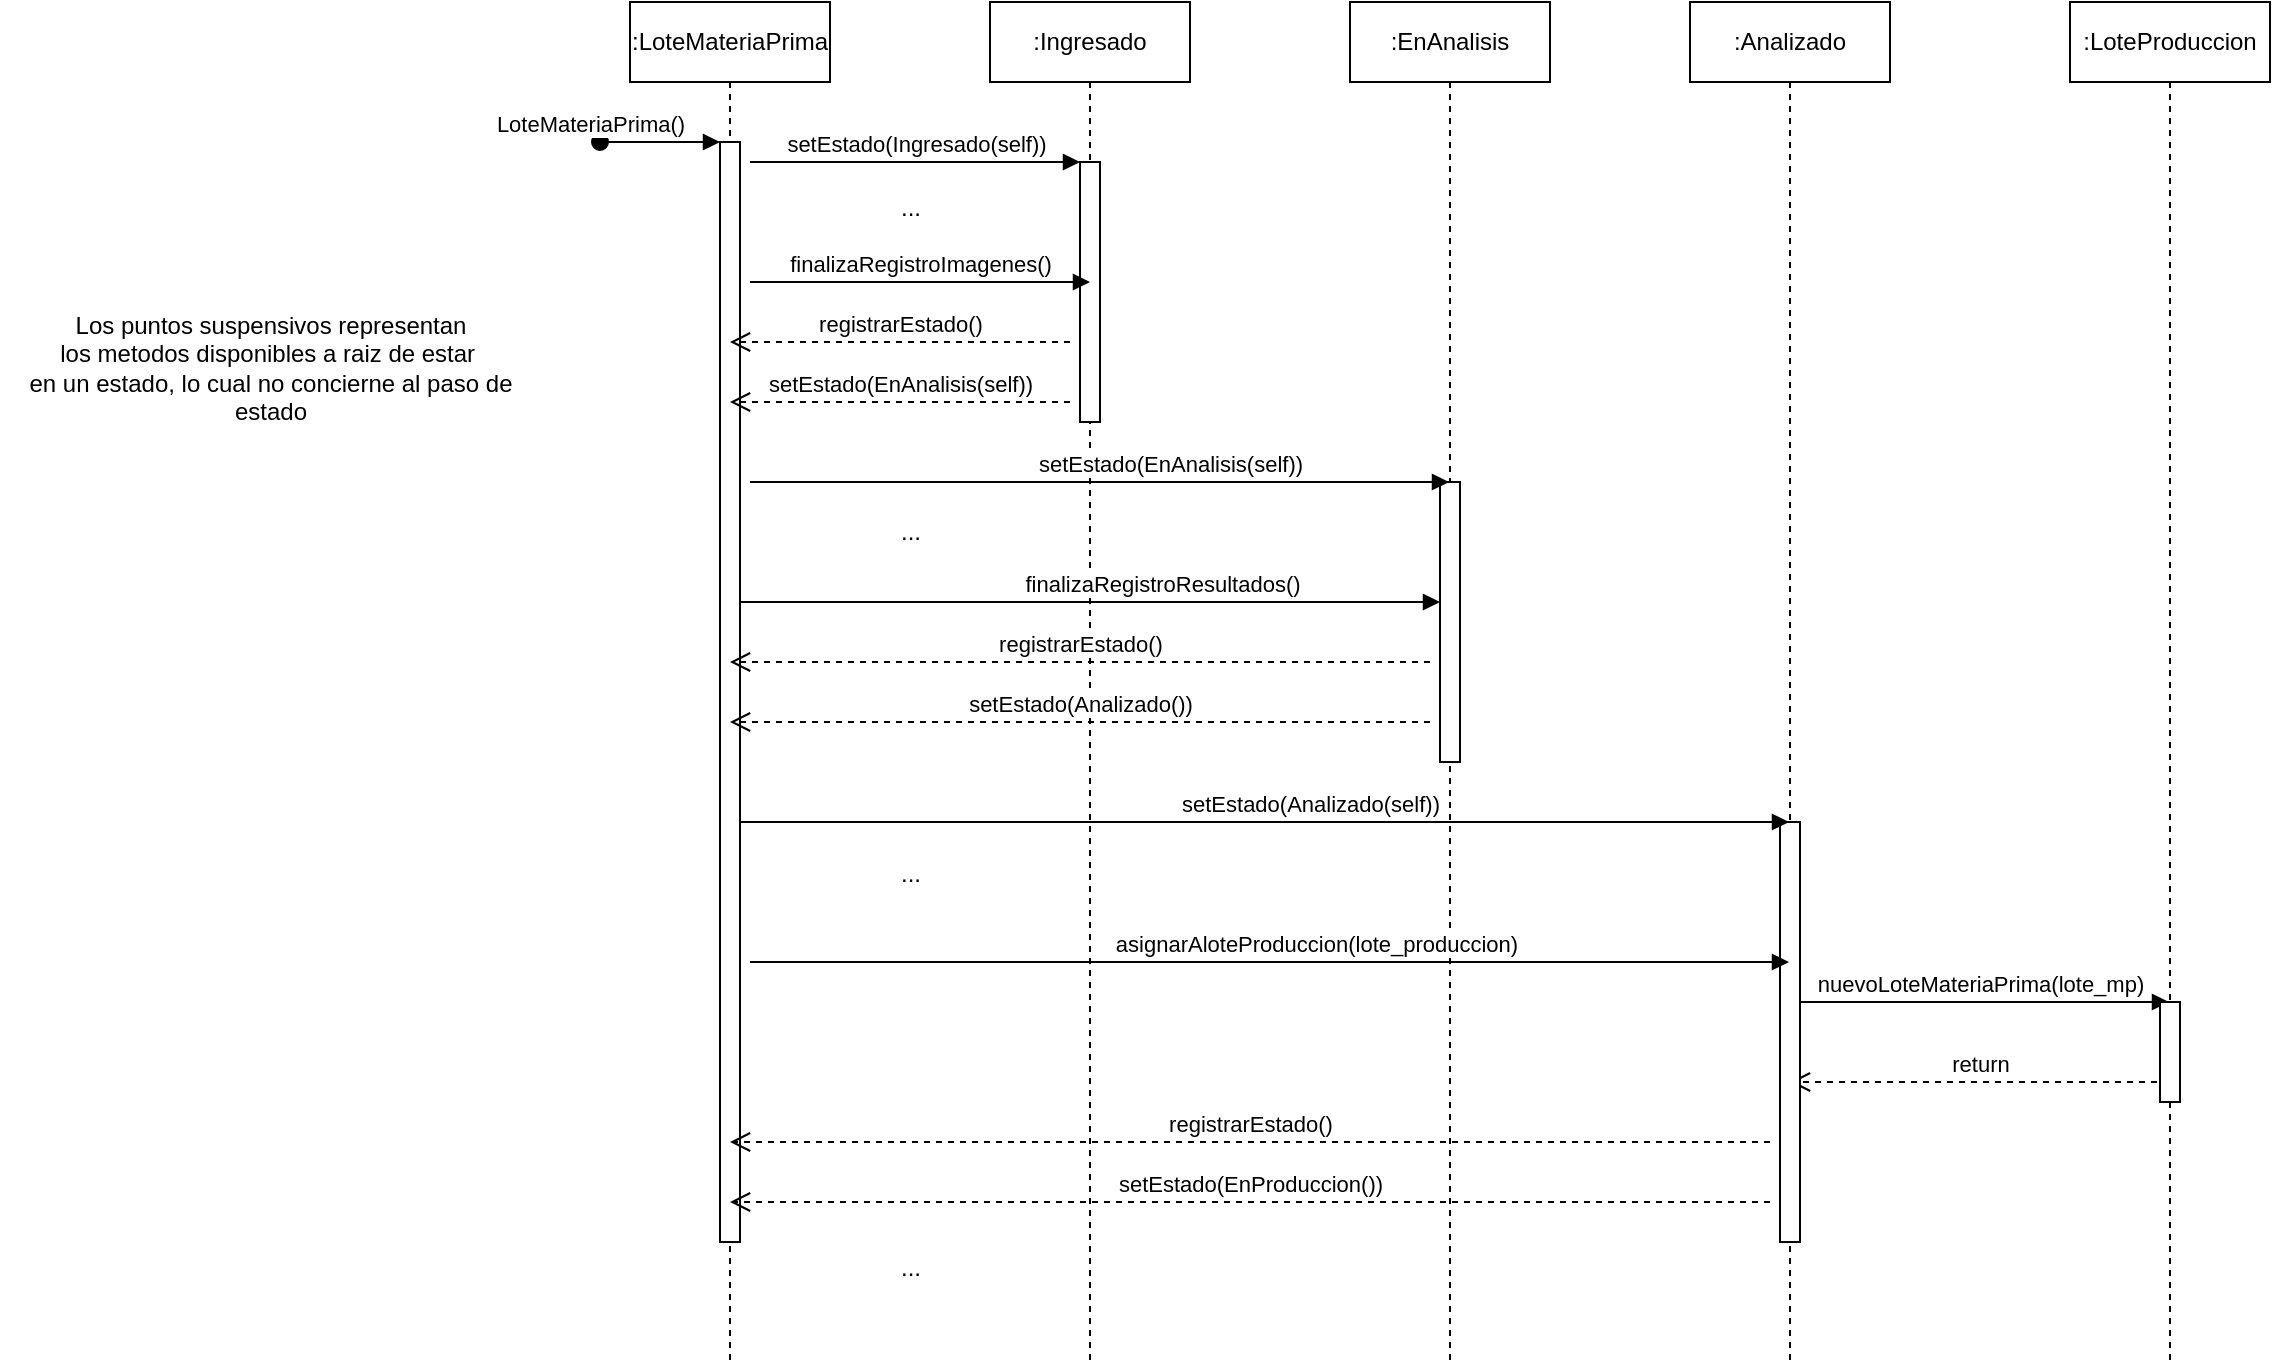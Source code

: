 <mxfile version="26.1.1">
  <diagram name="Page-1" id="2YBvvXClWsGukQMizWep">
    <mxGraphModel dx="2819" dy="878" grid="1" gridSize="10" guides="1" tooltips="1" connect="1" arrows="1" fold="1" page="1" pageScale="1" pageWidth="850" pageHeight="1100" math="0" shadow="0">
      <root>
        <mxCell id="0" />
        <mxCell id="1" parent="0" />
        <mxCell id="aM9ryv3xv72pqoxQDRHE-1" value=":LoteMateriaPrima" style="shape=umlLifeline;perimeter=lifelinePerimeter;whiteSpace=wrap;html=1;container=0;dropTarget=0;collapsible=0;recursiveResize=0;outlineConnect=0;portConstraint=eastwest;newEdgeStyle={&quot;edgeStyle&quot;:&quot;elbowEdgeStyle&quot;,&quot;elbow&quot;:&quot;vertical&quot;,&quot;curved&quot;:0,&quot;rounded&quot;:0};" parent="1" vertex="1">
          <mxGeometry x="40" y="40" width="100" height="680" as="geometry" />
        </mxCell>
        <mxCell id="aM9ryv3xv72pqoxQDRHE-2" value="" style="html=1;points=[];perimeter=orthogonalPerimeter;outlineConnect=0;targetShapes=umlLifeline;portConstraint=eastwest;newEdgeStyle={&quot;edgeStyle&quot;:&quot;elbowEdgeStyle&quot;,&quot;elbow&quot;:&quot;vertical&quot;,&quot;curved&quot;:0,&quot;rounded&quot;:0};" parent="aM9ryv3xv72pqoxQDRHE-1" vertex="1">
          <mxGeometry x="45" y="70" width="10" height="550" as="geometry" />
        </mxCell>
        <mxCell id="aM9ryv3xv72pqoxQDRHE-3" value="LoteMateriaPrima()" style="html=1;verticalAlign=bottom;startArrow=oval;endArrow=block;startSize=8;edgeStyle=elbowEdgeStyle;elbow=vertical;curved=0;rounded=0;" parent="aM9ryv3xv72pqoxQDRHE-1" target="aM9ryv3xv72pqoxQDRHE-2" edge="1">
          <mxGeometry x="-1" y="5" relative="1" as="geometry">
            <mxPoint x="-15" y="70" as="sourcePoint" />
            <mxPoint x="-5" y="5" as="offset" />
          </mxGeometry>
        </mxCell>
        <mxCell id="aM9ryv3xv72pqoxQDRHE-5" value=":Ingresado" style="shape=umlLifeline;perimeter=lifelinePerimeter;whiteSpace=wrap;html=1;container=0;dropTarget=0;collapsible=0;recursiveResize=0;outlineConnect=0;portConstraint=eastwest;newEdgeStyle={&quot;edgeStyle&quot;:&quot;elbowEdgeStyle&quot;,&quot;elbow&quot;:&quot;vertical&quot;,&quot;curved&quot;:0,&quot;rounded&quot;:0};" parent="1" vertex="1">
          <mxGeometry x="220" y="40" width="100" height="680" as="geometry" />
        </mxCell>
        <mxCell id="aM9ryv3xv72pqoxQDRHE-6" value="" style="html=1;points=[];perimeter=orthogonalPerimeter;outlineConnect=0;targetShapes=umlLifeline;portConstraint=eastwest;newEdgeStyle={&quot;edgeStyle&quot;:&quot;elbowEdgeStyle&quot;,&quot;elbow&quot;:&quot;vertical&quot;,&quot;curved&quot;:0,&quot;rounded&quot;:0};" parent="aM9ryv3xv72pqoxQDRHE-5" vertex="1">
          <mxGeometry x="45" y="80" width="10" height="130" as="geometry" />
        </mxCell>
        <mxCell id="aM9ryv3xv72pqoxQDRHE-7" value="finalizaRegistroImagenes()" style="html=1;verticalAlign=bottom;endArrow=block;edgeStyle=elbowEdgeStyle;elbow=vertical;curved=0;rounded=0;" parent="1" edge="1">
          <mxGeometry x="-0.002" relative="1" as="geometry">
            <mxPoint x="100" y="180" as="sourcePoint" />
            <Array as="points">
              <mxPoint x="185" y="180" />
            </Array>
            <mxPoint x="270" y="180" as="targetPoint" />
            <mxPoint as="offset" />
          </mxGeometry>
        </mxCell>
        <mxCell id="aM9ryv3xv72pqoxQDRHE-8" value="return" style="html=1;verticalAlign=bottom;endArrow=open;dashed=1;endSize=8;edgeStyle=elbowEdgeStyle;elbow=vertical;curved=0;rounded=0;" parent="1" source="_TkNcj0-YgPWnxvyWZk9-20" edge="1">
          <mxGeometry relative="1" as="geometry">
            <mxPoint x="620" y="580.0" as="targetPoint" />
            <Array as="points">
              <mxPoint x="715" y="580" />
            </Array>
            <mxPoint x="790" y="580.0" as="sourcePoint" />
          </mxGeometry>
        </mxCell>
        <mxCell id="_TkNcj0-YgPWnxvyWZk9-1" value="setEstado(Ingresado(self))" style="html=1;verticalAlign=bottom;endArrow=block;edgeStyle=elbowEdgeStyle;elbow=vertical;curved=0;rounded=0;" parent="1" target="aM9ryv3xv72pqoxQDRHE-6" edge="1">
          <mxGeometry relative="1" as="geometry">
            <mxPoint x="100" y="120" as="sourcePoint" />
            <Array as="points">
              <mxPoint x="185" y="120" />
            </Array>
            <mxPoint x="260" y="120" as="targetPoint" />
            <mxPoint as="offset" />
          </mxGeometry>
        </mxCell>
        <mxCell id="_TkNcj0-YgPWnxvyWZk9-3" value="nuevoLoteMateriaPrima(lote_mp)" style="html=1;verticalAlign=bottom;endArrow=block;edgeStyle=elbowEdgeStyle;elbow=vertical;curved=0;rounded=0;" parent="1" target="_TkNcj0-YgPWnxvyWZk9-20" edge="1">
          <mxGeometry x="-0.002" relative="1" as="geometry">
            <mxPoint x="620" y="540" as="sourcePoint" />
            <Array as="points">
              <mxPoint x="705" y="540" />
            </Array>
            <mxPoint x="790" y="540" as="targetPoint" />
            <mxPoint as="offset" />
          </mxGeometry>
        </mxCell>
        <mxCell id="_TkNcj0-YgPWnxvyWZk9-4" value="setEstado(EnAnalisis(self))" style="html=1;verticalAlign=bottom;endArrow=open;dashed=1;endSize=8;edgeStyle=elbowEdgeStyle;elbow=vertical;curved=0;rounded=0;" parent="1" edge="1">
          <mxGeometry relative="1" as="geometry">
            <mxPoint x="90" y="240.0" as="targetPoint" />
            <Array as="points">
              <mxPoint x="185" y="240" />
            </Array>
            <mxPoint x="260" y="240.0" as="sourcePoint" />
          </mxGeometry>
        </mxCell>
        <mxCell id="_TkNcj0-YgPWnxvyWZk9-5" value=":EnAnalisis" style="shape=umlLifeline;perimeter=lifelinePerimeter;whiteSpace=wrap;html=1;container=0;dropTarget=0;collapsible=0;recursiveResize=0;outlineConnect=0;portConstraint=eastwest;newEdgeStyle={&quot;edgeStyle&quot;:&quot;elbowEdgeStyle&quot;,&quot;elbow&quot;:&quot;vertical&quot;,&quot;curved&quot;:0,&quot;rounded&quot;:0};" parent="1" vertex="1">
          <mxGeometry x="400" y="40" width="100" height="680" as="geometry" />
        </mxCell>
        <mxCell id="_TkNcj0-YgPWnxvyWZk9-6" value="" style="html=1;points=[];perimeter=orthogonalPerimeter;outlineConnect=0;targetShapes=umlLifeline;portConstraint=eastwest;newEdgeStyle={&quot;edgeStyle&quot;:&quot;elbowEdgeStyle&quot;,&quot;elbow&quot;:&quot;vertical&quot;,&quot;curved&quot;:0,&quot;rounded&quot;:0};" parent="_TkNcj0-YgPWnxvyWZk9-5" vertex="1">
          <mxGeometry x="45" y="240" width="10" height="140" as="geometry" />
        </mxCell>
        <mxCell id="_TkNcj0-YgPWnxvyWZk9-7" value="registrarEstado()" style="html=1;verticalAlign=bottom;endArrow=open;dashed=1;endSize=8;edgeStyle=elbowEdgeStyle;elbow=vertical;curved=0;rounded=0;" parent="1" edge="1">
          <mxGeometry relative="1" as="geometry">
            <mxPoint x="90" y="210.0" as="targetPoint" />
            <Array as="points">
              <mxPoint x="185" y="210" />
            </Array>
            <mxPoint x="260" y="210.0" as="sourcePoint" />
          </mxGeometry>
        </mxCell>
        <mxCell id="_TkNcj0-YgPWnxvyWZk9-8" value="setEstado(EnAnalisis(self))" style="html=1;verticalAlign=bottom;endArrow=block;edgeStyle=elbowEdgeStyle;elbow=vertical;curved=0;rounded=0;" parent="1" target="_TkNcj0-YgPWnxvyWZk9-5" edge="1">
          <mxGeometry x="0.202" relative="1" as="geometry">
            <mxPoint x="100" y="280" as="sourcePoint" />
            <Array as="points">
              <mxPoint x="185" y="280" />
            </Array>
            <mxPoint x="270" y="280" as="targetPoint" />
            <mxPoint as="offset" />
          </mxGeometry>
        </mxCell>
        <mxCell id="_TkNcj0-YgPWnxvyWZk9-9" value="..." style="text;html=1;align=center;verticalAlign=middle;resizable=0;points=[];autosize=1;strokeColor=none;fillColor=none;" parent="1" vertex="1">
          <mxGeometry x="165" y="128" width="30" height="30" as="geometry" />
        </mxCell>
        <mxCell id="_TkNcj0-YgPWnxvyWZk9-10" value="finalizaRegistroResultados()" style="html=1;verticalAlign=bottom;endArrow=block;edgeStyle=elbowEdgeStyle;elbow=vertical;curved=0;rounded=0;" parent="1" target="_TkNcj0-YgPWnxvyWZk9-6" edge="1">
          <mxGeometry x="0.202" relative="1" as="geometry">
            <mxPoint x="95" y="340" as="sourcePoint" />
            <Array as="points">
              <mxPoint x="180" y="340" />
            </Array>
            <mxPoint x="445" y="340" as="targetPoint" />
            <mxPoint as="offset" />
          </mxGeometry>
        </mxCell>
        <mxCell id="_TkNcj0-YgPWnxvyWZk9-11" value="..." style="text;html=1;align=center;verticalAlign=middle;resizable=0;points=[];autosize=1;strokeColor=none;fillColor=none;" parent="1" vertex="1">
          <mxGeometry x="165" y="290" width="30" height="30" as="geometry" />
        </mxCell>
        <mxCell id="_TkNcj0-YgPWnxvyWZk9-13" value="registrarEstado()" style="html=1;verticalAlign=bottom;endArrow=open;dashed=1;endSize=8;edgeStyle=elbowEdgeStyle;elbow=vertical;curved=0;rounded=0;" parent="1" target="aM9ryv3xv72pqoxQDRHE-1" edge="1">
          <mxGeometry relative="1" as="geometry">
            <mxPoint x="270" y="370.0" as="targetPoint" />
            <Array as="points">
              <mxPoint x="365" y="370" />
            </Array>
            <mxPoint x="440" y="370.0" as="sourcePoint" />
          </mxGeometry>
        </mxCell>
        <mxCell id="_TkNcj0-YgPWnxvyWZk9-14" value="setEstado(Analizado())" style="html=1;verticalAlign=bottom;endArrow=open;dashed=1;endSize=8;edgeStyle=elbowEdgeStyle;elbow=vertical;curved=0;rounded=0;" parent="1" edge="1">
          <mxGeometry relative="1" as="geometry">
            <mxPoint x="90" y="400" as="targetPoint" />
            <Array as="points">
              <mxPoint x="365" y="400" />
            </Array>
            <mxPoint x="440" y="400.0" as="sourcePoint" />
          </mxGeometry>
        </mxCell>
        <mxCell id="_TkNcj0-YgPWnxvyWZk9-15" value=":Analizado" style="shape=umlLifeline;perimeter=lifelinePerimeter;whiteSpace=wrap;html=1;container=0;dropTarget=0;collapsible=0;recursiveResize=0;outlineConnect=0;portConstraint=eastwest;newEdgeStyle={&quot;edgeStyle&quot;:&quot;elbowEdgeStyle&quot;,&quot;elbow&quot;:&quot;vertical&quot;,&quot;curved&quot;:0,&quot;rounded&quot;:0};" parent="1" vertex="1">
          <mxGeometry x="570" y="40" width="100" height="680" as="geometry" />
        </mxCell>
        <mxCell id="_TkNcj0-YgPWnxvyWZk9-16" value="" style="html=1;points=[];perimeter=orthogonalPerimeter;outlineConnect=0;targetShapes=umlLifeline;portConstraint=eastwest;newEdgeStyle={&quot;edgeStyle&quot;:&quot;elbowEdgeStyle&quot;,&quot;elbow&quot;:&quot;vertical&quot;,&quot;curved&quot;:0,&quot;rounded&quot;:0};" parent="_TkNcj0-YgPWnxvyWZk9-15" vertex="1">
          <mxGeometry x="45" y="410" width="10" height="210" as="geometry" />
        </mxCell>
        <mxCell id="_TkNcj0-YgPWnxvyWZk9-17" value="setEstado(Analizado(self))" style="html=1;verticalAlign=bottom;endArrow=block;edgeStyle=elbowEdgeStyle;elbow=vertical;curved=0;rounded=0;" parent="1" target="_TkNcj0-YgPWnxvyWZk9-15" edge="1">
          <mxGeometry x="0.087" relative="1" as="geometry">
            <mxPoint x="95" y="450" as="sourcePoint" />
            <Array as="points">
              <mxPoint x="180" y="450" />
            </Array>
            <mxPoint x="445" y="450" as="targetPoint" />
            <mxPoint as="offset" />
          </mxGeometry>
        </mxCell>
        <mxCell id="_TkNcj0-YgPWnxvyWZk9-18" value="...&lt;div&gt;&lt;br&gt;&lt;/div&gt;" style="text;html=1;align=center;verticalAlign=middle;resizable=0;points=[];autosize=1;strokeColor=none;fillColor=none;" parent="1" vertex="1">
          <mxGeometry x="165" y="463" width="30" height="40" as="geometry" />
        </mxCell>
        <mxCell id="_TkNcj0-YgPWnxvyWZk9-19" value="asignarAloteProduccion(lote_produccion)" style="html=1;verticalAlign=bottom;endArrow=block;edgeStyle=elbowEdgeStyle;elbow=vertical;curved=0;rounded=0;" parent="1" target="_TkNcj0-YgPWnxvyWZk9-15" edge="1">
          <mxGeometry x="0.087" relative="1" as="geometry">
            <mxPoint x="100" y="520" as="sourcePoint" />
            <Array as="points">
              <mxPoint x="185" y="520" />
            </Array>
            <mxPoint x="625" y="520" as="targetPoint" />
            <mxPoint as="offset" />
          </mxGeometry>
        </mxCell>
        <mxCell id="_TkNcj0-YgPWnxvyWZk9-20" value=":LoteProduccion" style="shape=umlLifeline;perimeter=lifelinePerimeter;whiteSpace=wrap;html=1;container=0;dropTarget=0;collapsible=0;recursiveResize=0;outlineConnect=0;portConstraint=eastwest;newEdgeStyle={&quot;edgeStyle&quot;:&quot;elbowEdgeStyle&quot;,&quot;elbow&quot;:&quot;vertical&quot;,&quot;curved&quot;:0,&quot;rounded&quot;:0};" parent="1" vertex="1">
          <mxGeometry x="760" y="40" width="100" height="680" as="geometry" />
        </mxCell>
        <mxCell id="_TkNcj0-YgPWnxvyWZk9-21" value="" style="html=1;points=[];perimeter=orthogonalPerimeter;outlineConnect=0;targetShapes=umlLifeline;portConstraint=eastwest;newEdgeStyle={&quot;edgeStyle&quot;:&quot;elbowEdgeStyle&quot;,&quot;elbow&quot;:&quot;vertical&quot;,&quot;curved&quot;:0,&quot;rounded&quot;:0};" parent="_TkNcj0-YgPWnxvyWZk9-20" vertex="1">
          <mxGeometry x="45" y="500" width="10" height="50" as="geometry" />
        </mxCell>
        <mxCell id="_TkNcj0-YgPWnxvyWZk9-22" value="registrarEstado()" style="html=1;verticalAlign=bottom;endArrow=open;dashed=1;endSize=8;edgeStyle=elbowEdgeStyle;elbow=vertical;curved=0;rounded=0;" parent="1" target="aM9ryv3xv72pqoxQDRHE-1" edge="1">
          <mxGeometry relative="1" as="geometry">
            <mxPoint x="260" y="610" as="targetPoint" />
            <Array as="points">
              <mxPoint x="535" y="610" />
            </Array>
            <mxPoint x="610" y="610.0" as="sourcePoint" />
          </mxGeometry>
        </mxCell>
        <mxCell id="_TkNcj0-YgPWnxvyWZk9-23" value="setEstado(EnProduccion())" style="html=1;verticalAlign=bottom;endArrow=open;dashed=1;endSize=8;edgeStyle=elbowEdgeStyle;elbow=vertical;curved=0;rounded=0;" parent="1" edge="1">
          <mxGeometry relative="1" as="geometry">
            <mxPoint x="90" y="640" as="targetPoint" />
            <Array as="points">
              <mxPoint x="535" y="640" />
            </Array>
            <mxPoint x="610" y="640.0" as="sourcePoint" />
          </mxGeometry>
        </mxCell>
        <mxCell id="_TkNcj0-YgPWnxvyWZk9-24" value="...&lt;div&gt;&lt;br&gt;&lt;/div&gt;" style="text;html=1;align=center;verticalAlign=middle;resizable=0;points=[];autosize=1;strokeColor=none;fillColor=none;" parent="1" vertex="1">
          <mxGeometry x="165" y="660" width="30" height="40" as="geometry" />
        </mxCell>
        <mxCell id="H8rbSY243WbSV99PwtBr-1" value="Los puntos suspensivos representan&lt;div&gt;los metodos disponibles a raiz de estar&amp;nbsp;&lt;/div&gt;&lt;div&gt;en un estado, lo cual no concierne al paso de&lt;/div&gt;&lt;div&gt;estado&lt;/div&gt;" style="text;html=1;align=center;verticalAlign=middle;resizable=0;points=[];autosize=1;strokeColor=none;fillColor=none;" vertex="1" parent="1">
          <mxGeometry x="-275" y="188" width="270" height="70" as="geometry" />
        </mxCell>
      </root>
    </mxGraphModel>
  </diagram>
</mxfile>
